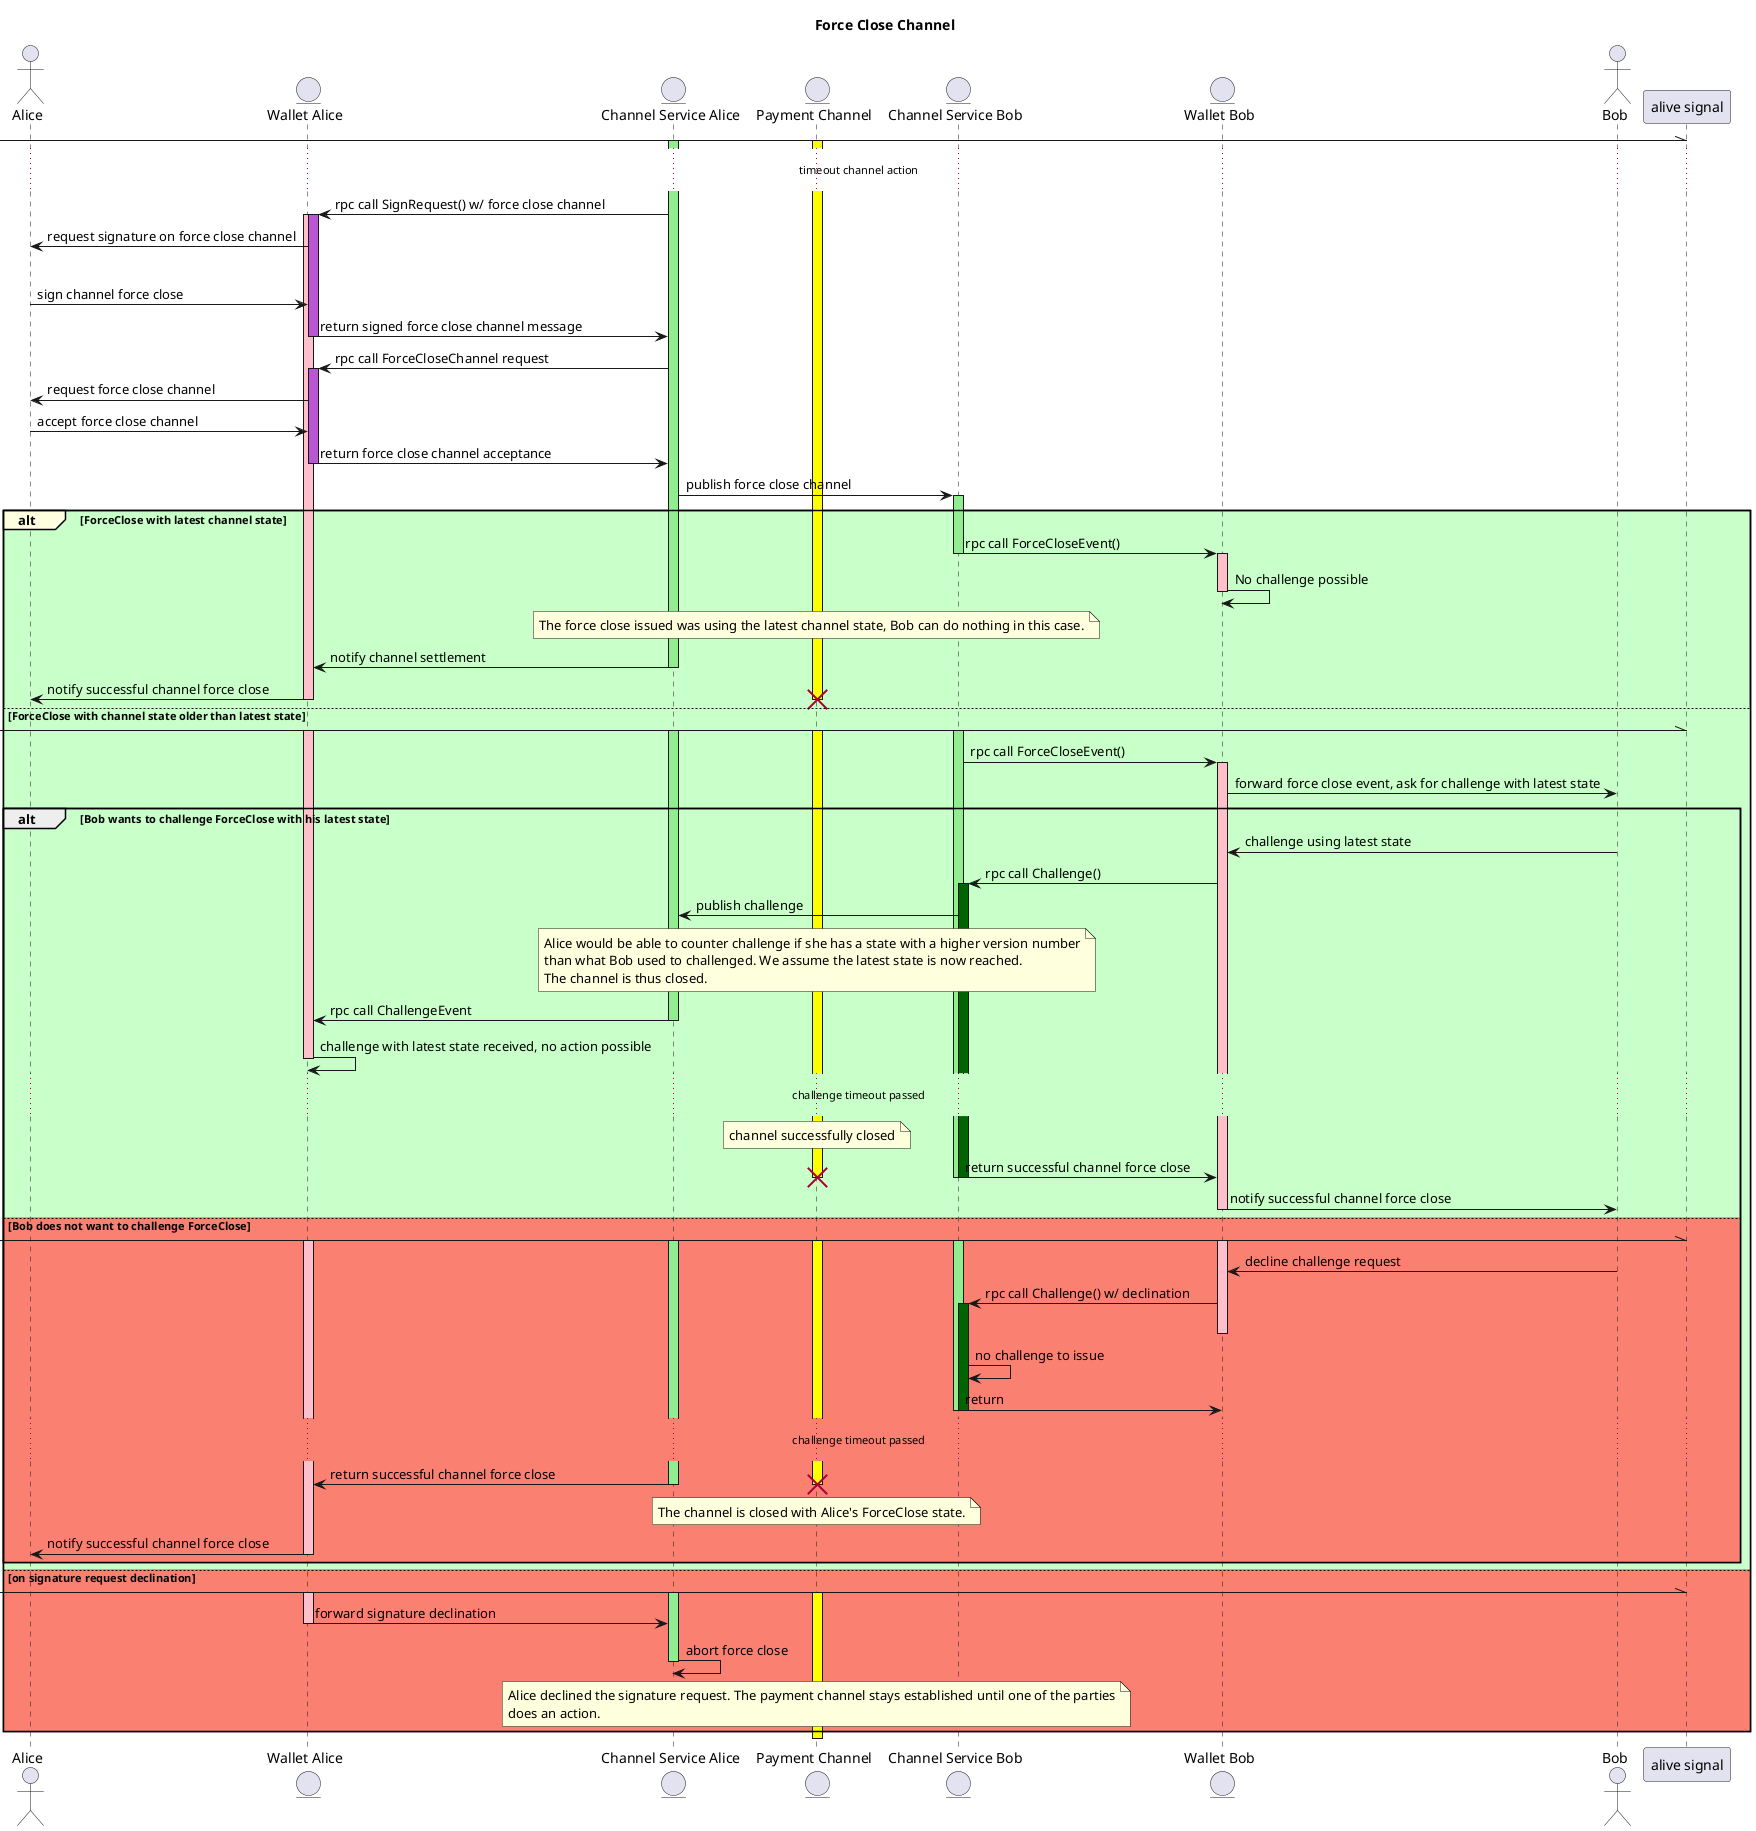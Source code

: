 @startuml
actor Alice as A
entity "Wallet Alice" as WA
entity "Channel Service Alice" as CSA
entity "Payment Channel" as PC
entity "Channel Service Bob" as CSB
entity "Wallet Bob" as WB
actor Bob as B

title Force Close Channel

[-\\ "alive signal"
activate PC #yellow
activate CSA #lightgreen
...timeout channel action...
CSA -> WA : rpc call SignRequest() w/ force close channel
activate WA #pink
activate WA #mediumorchid
WA -> A : request signature on force close channel
alt#gold #lightblue on signature request acceptance
  A -> WA : sign channel force close
  WA -> CSA : return signed force close channel message
  deactivate WA
  CSA -> WA : rpc call ForceCloseChannel request
  activate WA #mediumorchid
  WA -> A : request force close channel
  A -> WA : accept force close channel
  WA -> CSA : return force close channel acceptance
  deactivate WA
  CSA -> CSB : publish force close channel
  activate CSB #lightgreen
  alt#lightyellow #technology ForceClose with latest channel state
    CSB -> WB : rpc call ForceCloseEvent()
    deactivate CSB
    activate WB #pink
    WB -> WB : No challenge possible
    deactivate WB
    note over PC
    The force close issued was using the latest channel state, Bob can do nothing in this case.
    end note
    CSA -> WA : notify channel settlement
    deactivate CSA
    WA -> A : notify successful channel force close
    deactivate WA
    destroy PC
  else #technology ForceClose with channel state older than latest state
    [-\\ "alive signal"
    activate PC #yellow
    activate WA #pink
    activate CSA #lightgreen
    activate CSB #lightgreen
    CSB -> WB : rpc call ForceCloseEvent()
    activate WB #pink
    WB -> B : forward force close event, ask for challenge with latest state
    alt Bob wants to challenge ForceClose with his latest state
      B -> WB : challenge using latest state
      WB -> CSB : rpc call Challenge()
      activate CSB #darkgreen
      CSB -> CSA : publish challenge
      note over PC
      Alice would be able to counter challenge if she has a state with a higher version number
      than what Bob used to challenged. We assume the latest state is now reached.
      The channel is thus closed.
      end note
      CSA -> WA : rpc call ChallengeEvent
      deactivate CSA
      WA -> WA : challenge with latest state received, no action possible
      deactivate WA
      ...challenge timeout passed...
      note over PC : channel successfully closed
      CSB -> WB : return successful channel force close
      deactivate CSB
      destroy PC
      deactivate CSB
      WB -> B : notify successful channel force close
      deactivate WB
    else #salmon Bob does not want to challenge ForceClose
      [-\\ "alive signal"
      activate CSA #lightgreen
      activate CSB #lightgreen
      activate WB #pink
      activate WA #pink
      activate PC #yellow
      B -> WB : decline challenge request
      WB -> CSB : rpc call Challenge() w/ declination
      activate CSB #darkgreen
      deactivate WB
      CSB -> CSB : no challenge to issue
      CSB -> WB : return
      deactivate CSB
      deactivate CSB
      ...challenge timeout passed...
      CSA -> WA : return successful channel force close
      deactivate CSA
      note over PC
      The channel is closed with Alice's ForceClose state.
      end note
      destroy PC
      WA -> A : notify successful channel force close
      deactivate WA
    end
else #salmon on signature request declination
  [-\\ "alive signal"
  activate WA #pink
  activate CSA #lightgreen
  activate PC #yellow
  WA -> CSA : forward signature declination
  deactivate WA
  CSA -> CSA : abort force close
  deactivate CSA
  note over PC
  Alice declined the signature request. The payment channel stays established until one of the parties
  does an action.
  end note
end
deactivate PC

@enduml

